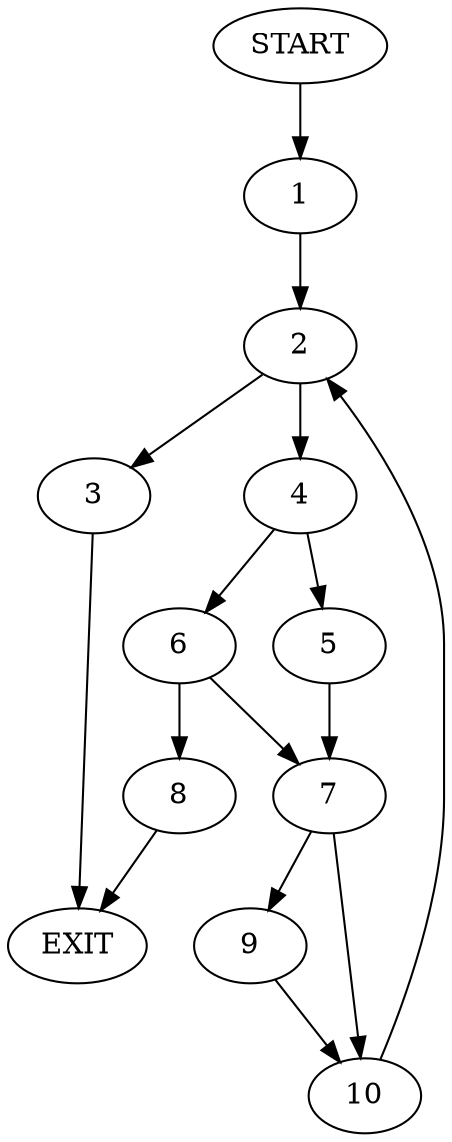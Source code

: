 digraph {
0 [label="START"]
11 [label="EXIT"]
0 -> 1
1 -> 2
2 -> 3
2 -> 4
4 -> 5
4 -> 6
3 -> 11
6 -> 7
6 -> 8
5 -> 7
7 -> 9
7 -> 10
8 -> 11
9 -> 10
10 -> 2
}
